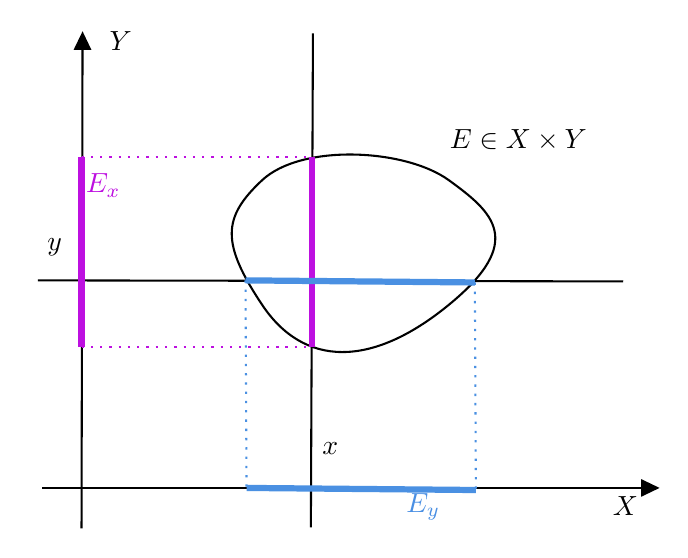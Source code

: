 

\tikzset{every picture/.style={line width=0.75pt}} %set default line width to 0.75pt        

\begin{tikzpicture}[x=0.75pt,y=0.75pt,yscale=-1,xscale=1]
%uncomment if require: \path (0,300); %set diagram left start at 0, and has height of 300

%Straight Lines [id:da007415503180838279] 
\draw    (40,269.75) -- (40.49,33.25) ;
\draw [shift={(40.5,30.25)}, rotate = 450.12] [fill={rgb, 255:red, 0; green, 0; blue, 0 }  ][line width=0.08]  [draw opacity=0] (8.93,-4.29) -- (0,0) -- (8.93,4.29) -- cycle    ;
%Straight Lines [id:da9081056651069428] 
\draw    (21,250.25) -- (315.5,250.25) ;
\draw [shift={(318.5,250.25)}, rotate = 180] [fill={rgb, 255:red, 0; green, 0; blue, 0 }  ][line width=0.08]  [draw opacity=0] (8.93,-4.29) -- (0,0) -- (8.93,4.29) -- cycle    ;
%Shape: Polygon Curved [id:ds20201874795725505] 
\draw   (127,102) .. controls (146,84.25) and (196,86.75) .. (217,102) .. controls (238,117.25) and (254.5,131.25) .. (217,162) .. controls (179.5,192.75) and (147,192) .. (127,162) .. controls (107,132) and (108,119.75) .. (127,102) -- cycle ;
%Straight Lines [id:da9198409961373268] 
\draw    (151.5,31.25) -- (150.5,269.25) ;
%Straight Lines [id:da35659363774484776] 
\draw    (19,150.25) -- (301,150.75) ;
%Straight Lines [id:da568792556674983] 
\draw [color={rgb, 255:red, 189; green, 16; blue, 224 }  ,draw opacity=1 ] [dash pattern={on 0.84pt off 2.51pt}]  (40,90.75) -- (151,90.75) ;
%Straight Lines [id:da1699801002145609] 
\draw [color={rgb, 255:red, 189; green, 16; blue, 224 }  ,draw opacity=1 ][line width=2.25]    (151,90.75) -- (151,182.25) ;
%Straight Lines [id:da9976895793729914] 
\draw [color={rgb, 255:red, 189; green, 16; blue, 224 }  ,draw opacity=1 ] [dash pattern={on 0.84pt off 2.51pt}]  (40,182.25) -- (151,182.25) ;
%Straight Lines [id:da3185381303928254] 
\draw [color={rgb, 255:red, 189; green, 16; blue, 224 }  ,draw opacity=1 ][line width=2.25]    (40,90.75) -- (40,182.25) ;
%Straight Lines [id:da1907903601676899] 
\draw [color={rgb, 255:red, 74; green, 144; blue, 226 }  ,draw opacity=1 ] [dash pattern={on 0.84pt off 2.51pt}]  (119,150.25) -- (119.5,250.25) ;
%Straight Lines [id:da5654486602006288] 
\draw [color={rgb, 255:red, 74; green, 144; blue, 226 }  ,draw opacity=1 ] [dash pattern={on 0.84pt off 2.51pt}]  (229.5,151.25) -- (230,251.25) ;
%Straight Lines [id:da8454568946841972] 
\draw [color={rgb, 255:red, 74; green, 144; blue, 226 }  ,draw opacity=1 ][line width=2.25]    (119,150.25) -- (229.5,151.25) ;
%Straight Lines [id:da8212837531494144] 
\draw [color={rgb, 255:red, 74; green, 144; blue, 226 }  ,draw opacity=1 ][line width=2.25]    (119.5,250.25) -- (230,251.25) ;

% Text Node
\draw (52,29) node [anchor=north west][inner sep=0.75pt]   [align=left] {$\displaystyle Y$};
% Text Node
\draw (294.5,253) node [anchor=north west][inner sep=0.75pt]   [align=left] {$\displaystyle X$};
% Text Node
\draw (154.5,227) node [anchor=north west][inner sep=0.75pt]   [align=left] {$\displaystyle x$};
% Text Node
\draw (22,128.5) node [anchor=north west][inner sep=0.75pt]   [align=left] {$\displaystyle y$};
% Text Node
\draw (40.75,97.5) node [anchor=north west][inner sep=0.75pt]   [align=left] {$\displaystyle \textcolor[rgb]{0.74,0.06,0.88}{E_{x}}$};
% Text Node
\draw (195,251.5) node [anchor=north west][inner sep=0.75pt]   [align=left] {$\displaystyle \textcolor[rgb]{0.29,0.56,0.89}{E_{y}}$};
% Text Node
\draw (216,76) node [anchor=north west][inner sep=0.75pt]   [align=left] {$\displaystyle E\in X\times Y$};


\end{tikzpicture}
